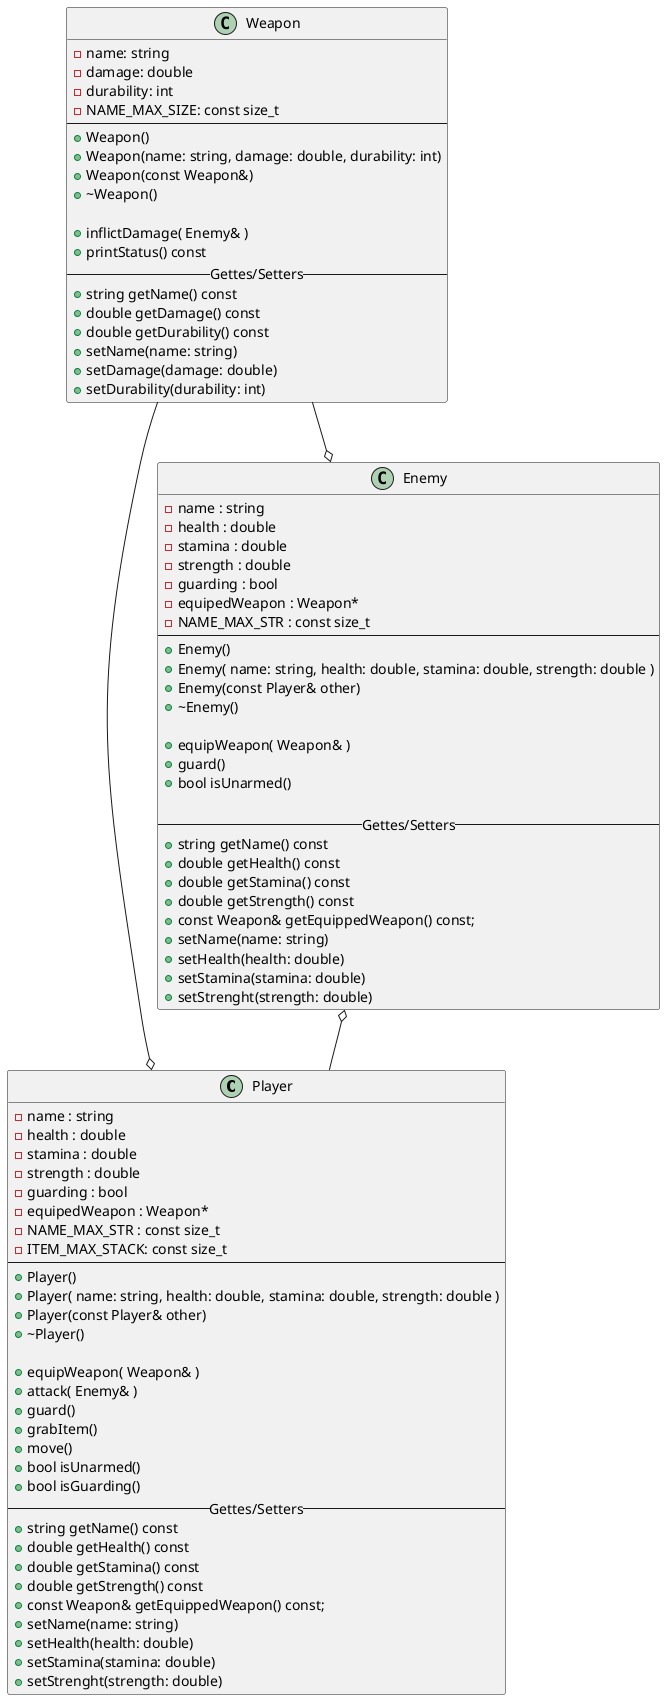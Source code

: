 @startuml Nome

class Player {
    - name : string
    - health : double
    - stamina : double
    - strength : double
    - guarding : bool
    - equipedWeapon : Weapon*
    - NAME_MAX_STR : const size_t 
    - ITEM_MAX_STACK: const size_t
    --
    + Player()
    + Player( name: string, health: double, stamina: double, strength: double )
    + Player(const Player& other)
    + ~Player()

    + equipWeapon( Weapon& )
    + attack( Enemy& )
    + guard()
    + grabItem()
    + move()
    + bool isUnarmed()
    + bool isGuarding()
    -- Gettes/Setters --
    + string getName() const
    + double getHealth() const
    + double getStamina() const
    + double getStrength() const
    + const Weapon& getEquippedWeapon() const;
    + setName(name: string)
    + setHealth(health: double)
    + setStamina(stamina: double)
    + setStrenght(strength: double)
}

class Enemy {
    - name : string
    - health : double
    - stamina : double
    - strength : double
    - guarding : bool
    - equipedWeapon : Weapon*
    - NAME_MAX_STR : const size_t 
    --
    + Enemy()
    + Enemy( name: string, health: double, stamina: double, strength: double )
    + Enemy(const Player& other)
    + ~Enemy()

    + equipWeapon( Weapon& )
    + guard()
    + bool isUnarmed()

    -- Gettes/Setters --
    + string getName() const
    + double getHealth() const
    + double getStamina() const
    + double getStrength() const
    + const Weapon& getEquippedWeapon() const;
    + setName(name: string)
    + setHealth(health: double)
    + setStamina(stamina: double)
    + setStrenght(strength: double)
}

class Weapon {
    - name: string
    - damage: double
    - durability: int
    - NAME_MAX_SIZE: const size_t
    --
    + Weapon()
    + Weapon(name: string, damage: double, durability: int)
    + Weapon(const Weapon&)
    + ~Weapon()

    + inflictDamage( Enemy& )
    + printStatus() const
    -- Gettes/Setters --
    + string getName() const
    + double getDamage() const
    + double getDurability() const
    + setName(name: string)
    + setDamage(damage: double)
    + setDurability(durability: int)
}

Weapon --o Player
Weapon --o Enemy
Enemy o-- Player
@enduml